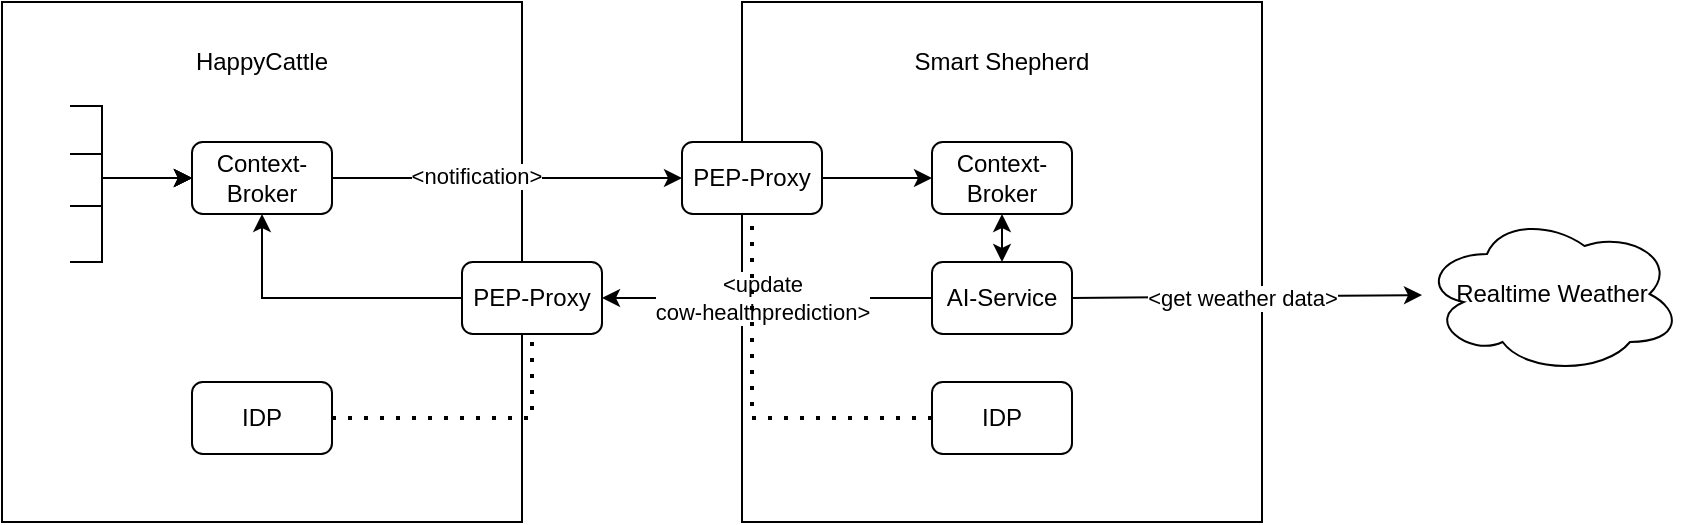 <mxfile version="18.0.7" type="device"><diagram id="uItRDxW1tPOYAceYkRtX" name="Page-1"><mxGraphModel dx="1662" dy="840" grid="1" gridSize="10" guides="1" tooltips="1" connect="1" arrows="1" fold="1" page="1" pageScale="1" pageWidth="850" pageHeight="1100" math="0" shadow="0"><root><mxCell id="0"/><mxCell id="1" parent="0"/><mxCell id="pHbmUKZRwUA8b7Qsi8Lr-2" value="&lt;div&gt;Smart Shepherd&lt;/div&gt;&lt;div&gt;&lt;br&gt;&lt;/div&gt;&lt;div&gt;&lt;br&gt;&lt;/div&gt;&lt;div&gt;&lt;br&gt;&lt;/div&gt;&lt;div&gt;&lt;br&gt;&lt;/div&gt;&lt;div&gt;&lt;br&gt;&lt;/div&gt;&lt;div&gt;&lt;br&gt;&lt;/div&gt;&lt;div&gt;&lt;br&gt;&lt;/div&gt;&lt;div&gt;&lt;br&gt;&lt;/div&gt;&lt;div&gt;&lt;br&gt;&lt;/div&gt;&lt;div&gt;&lt;br&gt;&lt;/div&gt;&lt;div&gt;&lt;br&gt;&lt;/div&gt;&lt;div&gt;&lt;br&gt;&lt;/div&gt;&lt;div&gt;&lt;br&gt;&lt;/div&gt;&lt;div&gt;&lt;br&gt;&lt;/div&gt;" style="whiteSpace=wrap;html=1;aspect=fixed;" vertex="1" parent="1"><mxGeometry x="380" y="90" width="260" height="260" as="geometry"/></mxCell><mxCell id="pHbmUKZRwUA8b7Qsi8Lr-3" value="&lt;div&gt;HappyCattle&lt;/div&gt;&lt;div&gt;&lt;br&gt;&lt;/div&gt;&lt;div&gt;&lt;br&gt;&lt;/div&gt;&lt;div&gt;&lt;br&gt;&lt;/div&gt;&lt;div&gt;&lt;br&gt;&lt;/div&gt;&lt;div&gt;&lt;br&gt;&lt;/div&gt;&lt;div&gt;&lt;br&gt;&lt;/div&gt;&lt;div&gt;&lt;br&gt;&lt;/div&gt;&lt;div&gt;&lt;br&gt;&lt;/div&gt;&lt;div&gt;&lt;br&gt;&lt;/div&gt;&lt;div&gt;&lt;br&gt;&lt;/div&gt;&lt;div&gt;&lt;br&gt;&lt;/div&gt;&lt;div&gt;&lt;br&gt;&lt;/div&gt;&lt;div&gt;&lt;br&gt;&lt;/div&gt;&lt;div&gt;&lt;br&gt;&lt;/div&gt;" style="whiteSpace=wrap;html=1;aspect=fixed;" vertex="1" parent="1"><mxGeometry x="10" y="90" width="260" height="260" as="geometry"/></mxCell><mxCell id="pHbmUKZRwUA8b7Qsi8Lr-4" value="" style="shape=image;html=1;verticalAlign=top;verticalLabelPosition=bottom;labelBackgroundColor=#ffffff;imageAspect=0;aspect=fixed;image=https://cdn3.iconfinder.com/data/icons/pidginsmilies/cow.png" vertex="1" parent="1"><mxGeometry x="20" y="130" width="24" height="24" as="geometry"/></mxCell><mxCell id="pHbmUKZRwUA8b7Qsi8Lr-6" value="" style="shape=image;html=1;verticalAlign=top;verticalLabelPosition=bottom;labelBackgroundColor=#ffffff;imageAspect=0;aspect=fixed;image=https://cdn3.iconfinder.com/data/icons/pidginsmilies/cow.png" vertex="1" parent="1"><mxGeometry x="20" y="154" width="24" height="24" as="geometry"/></mxCell><mxCell id="pHbmUKZRwUA8b7Qsi8Lr-7" value="" style="shape=image;html=1;verticalAlign=top;verticalLabelPosition=bottom;labelBackgroundColor=#ffffff;imageAspect=0;aspect=fixed;image=https://cdn3.iconfinder.com/data/icons/pidginsmilies/cow.png" vertex="1" parent="1"><mxGeometry x="20" y="208" width="24" height="24" as="geometry"/></mxCell><mxCell id="pHbmUKZRwUA8b7Qsi8Lr-8" value="" style="shape=image;html=1;verticalAlign=top;verticalLabelPosition=bottom;labelBackgroundColor=#ffffff;imageAspect=0;aspect=fixed;image=https://cdn3.iconfinder.com/data/icons/pidginsmilies/cow.png" vertex="1" parent="1"><mxGeometry x="20" y="180" width="24" height="24" as="geometry"/></mxCell><mxCell id="pHbmUKZRwUA8b7Qsi8Lr-9" value="Context-Broker" style="rounded=1;whiteSpace=wrap;html=1;" vertex="1" parent="1"><mxGeometry x="105" y="160" width="70" height="36" as="geometry"/></mxCell><mxCell id="pHbmUKZRwUA8b7Qsi8Lr-10" value="" style="endArrow=classic;html=1;rounded=0;exitX=1;exitY=0.5;exitDx=0;exitDy=0;entryX=0;entryY=0.5;entryDx=0;entryDy=0;" edge="1" parent="1" source="pHbmUKZRwUA8b7Qsi8Lr-4" target="pHbmUKZRwUA8b7Qsi8Lr-9"><mxGeometry width="50" height="50" relative="1" as="geometry"><mxPoint x="-170" y="200" as="sourcePoint"/><mxPoint x="-120" y="150" as="targetPoint"/><Array as="points"><mxPoint x="60" y="142"/><mxPoint x="60" y="178"/></Array></mxGeometry></mxCell><mxCell id="pHbmUKZRwUA8b7Qsi8Lr-11" value="" style="endArrow=classic;html=1;rounded=0;exitX=1;exitY=0.5;exitDx=0;exitDy=0;entryX=0;entryY=0.5;entryDx=0;entryDy=0;" edge="1" parent="1" source="pHbmUKZRwUA8b7Qsi8Lr-6" target="pHbmUKZRwUA8b7Qsi8Lr-9"><mxGeometry width="50" height="50" relative="1" as="geometry"><mxPoint x="-160" y="280" as="sourcePoint"/><mxPoint x="-110" y="230" as="targetPoint"/><Array as="points"><mxPoint x="60" y="166"/><mxPoint x="60" y="178"/></Array></mxGeometry></mxCell><mxCell id="pHbmUKZRwUA8b7Qsi8Lr-12" value="" style="endArrow=classic;html=1;rounded=0;exitX=1;exitY=0.5;exitDx=0;exitDy=0;entryX=0;entryY=0.5;entryDx=0;entryDy=0;" edge="1" parent="1" source="pHbmUKZRwUA8b7Qsi8Lr-8" target="pHbmUKZRwUA8b7Qsi8Lr-9"><mxGeometry width="50" height="50" relative="1" as="geometry"><mxPoint x="-190" y="280" as="sourcePoint"/><mxPoint x="-140" y="230" as="targetPoint"/><Array as="points"><mxPoint x="60" y="192"/><mxPoint x="60" y="178"/></Array></mxGeometry></mxCell><mxCell id="pHbmUKZRwUA8b7Qsi8Lr-13" value="" style="endArrow=classic;html=1;rounded=0;exitX=1;exitY=0.5;exitDx=0;exitDy=0;entryX=0;entryY=0.5;entryDx=0;entryDy=0;" edge="1" parent="1" source="pHbmUKZRwUA8b7Qsi8Lr-7" target="pHbmUKZRwUA8b7Qsi8Lr-9"><mxGeometry width="50" height="50" relative="1" as="geometry"><mxPoint x="-50" y="260" as="sourcePoint"/><mxPoint y="210" as="targetPoint"/><Array as="points"><mxPoint x="60" y="220"/><mxPoint x="60" y="178"/></Array></mxGeometry></mxCell><mxCell id="pHbmUKZRwUA8b7Qsi8Lr-14" value="Context-Broker" style="rounded=1;whiteSpace=wrap;html=1;" vertex="1" parent="1"><mxGeometry x="475" y="160" width="70" height="36" as="geometry"/></mxCell><mxCell id="pHbmUKZRwUA8b7Qsi8Lr-15" value="Realtime Weather" style="ellipse;shape=cloud;whiteSpace=wrap;html=1;" vertex="1" parent="1"><mxGeometry x="720" y="196" width="130" height="80" as="geometry"/></mxCell><mxCell id="pHbmUKZRwUA8b7Qsi8Lr-16" value="IDP" style="rounded=1;whiteSpace=wrap;html=1;" vertex="1" parent="1"><mxGeometry x="475" y="280" width="70" height="36" as="geometry"/></mxCell><mxCell id="pHbmUKZRwUA8b7Qsi8Lr-17" value="IDP" style="rounded=1;whiteSpace=wrap;html=1;" vertex="1" parent="1"><mxGeometry x="105" y="280" width="70" height="36" as="geometry"/></mxCell><mxCell id="pHbmUKZRwUA8b7Qsi8Lr-18" style="edgeStyle=orthogonalEdgeStyle;rounded=0;orthogonalLoop=1;jettySize=auto;html=1;exitX=0.5;exitY=1;exitDx=0;exitDy=0;" edge="1" parent="1" source="pHbmUKZRwUA8b7Qsi8Lr-17" target="pHbmUKZRwUA8b7Qsi8Lr-17"><mxGeometry relative="1" as="geometry"/></mxCell><mxCell id="pHbmUKZRwUA8b7Qsi8Lr-20" value="PEP-Proxy" style="rounded=1;whiteSpace=wrap;html=1;" vertex="1" parent="1"><mxGeometry x="350" y="160" width="70" height="36" as="geometry"/></mxCell><mxCell id="pHbmUKZRwUA8b7Qsi8Lr-21" value="PEP-Proxy" style="rounded=1;whiteSpace=wrap;html=1;" vertex="1" parent="1"><mxGeometry x="240" y="220" width="70" height="36" as="geometry"/></mxCell><mxCell id="pHbmUKZRwUA8b7Qsi8Lr-22" value="" style="endArrow=classic;html=1;rounded=0;exitX=1;exitY=0.5;exitDx=0;exitDy=0;entryX=0;entryY=0.5;entryDx=0;entryDy=0;" edge="1" parent="1" source="pHbmUKZRwUA8b7Qsi8Lr-9" target="pHbmUKZRwUA8b7Qsi8Lr-20"><mxGeometry width="50" height="50" relative="1" as="geometry"><mxPoint x="360" y="60" as="sourcePoint"/><mxPoint x="410" y="10" as="targetPoint"/></mxGeometry></mxCell><mxCell id="pHbmUKZRwUA8b7Qsi8Lr-24" value="&amp;lt;notification&amp;gt;" style="edgeLabel;html=1;align=center;verticalAlign=middle;resizable=0;points=[];" vertex="1" connectable="0" parent="pHbmUKZRwUA8b7Qsi8Lr-22"><mxGeometry x="-0.177" y="1" relative="1" as="geometry"><mxPoint as="offset"/></mxGeometry></mxCell><mxCell id="pHbmUKZRwUA8b7Qsi8Lr-23" value="" style="endArrow=classic;html=1;rounded=0;exitX=1;exitY=0.5;exitDx=0;exitDy=0;entryX=0;entryY=0.5;entryDx=0;entryDy=0;" edge="1" parent="1" source="pHbmUKZRwUA8b7Qsi8Lr-20" target="pHbmUKZRwUA8b7Qsi8Lr-14"><mxGeometry width="50" height="50" relative="1" as="geometry"><mxPoint x="185" y="188" as="sourcePoint"/><mxPoint x="360" y="188" as="targetPoint"/></mxGeometry></mxCell><mxCell id="pHbmUKZRwUA8b7Qsi8Lr-28" value="AI-Service" style="rounded=1;whiteSpace=wrap;html=1;" vertex="1" parent="1"><mxGeometry x="475" y="220" width="70" height="36" as="geometry"/></mxCell><mxCell id="pHbmUKZRwUA8b7Qsi8Lr-29" value="" style="endArrow=classic;startArrow=classic;html=1;rounded=0;entryX=0.5;entryY=1;entryDx=0;entryDy=0;exitX=0.5;exitY=0;exitDx=0;exitDy=0;" edge="1" parent="1" source="pHbmUKZRwUA8b7Qsi8Lr-28" target="pHbmUKZRwUA8b7Qsi8Lr-14"><mxGeometry width="50" height="50" relative="1" as="geometry"><mxPoint x="410" y="470" as="sourcePoint"/><mxPoint x="460" y="420" as="targetPoint"/></mxGeometry></mxCell><mxCell id="pHbmUKZRwUA8b7Qsi8Lr-30" value="" style="endArrow=classic;html=1;rounded=0;exitX=0;exitY=0.5;exitDx=0;exitDy=0;entryX=1;entryY=0.5;entryDx=0;entryDy=0;" edge="1" parent="1" source="pHbmUKZRwUA8b7Qsi8Lr-28" target="pHbmUKZRwUA8b7Qsi8Lr-21"><mxGeometry width="50" height="50" relative="1" as="geometry"><mxPoint x="140" y="470" as="sourcePoint"/><mxPoint x="190" y="420" as="targetPoint"/></mxGeometry></mxCell><mxCell id="pHbmUKZRwUA8b7Qsi8Lr-32" value="&lt;div&gt;&amp;lt;update &lt;br&gt;&lt;/div&gt;&lt;div&gt;cow-healthprediction&amp;gt;&lt;/div&gt;" style="edgeLabel;html=1;align=center;verticalAlign=middle;resizable=0;points=[];" vertex="1" connectable="0" parent="pHbmUKZRwUA8b7Qsi8Lr-30"><mxGeometry x="0.248" y="-1" relative="1" as="geometry"><mxPoint x="18" y="1" as="offset"/></mxGeometry></mxCell><mxCell id="pHbmUKZRwUA8b7Qsi8Lr-31" value="" style="endArrow=classic;html=1;rounded=0;exitX=0;exitY=0.5;exitDx=0;exitDy=0;entryX=0.5;entryY=1;entryDx=0;entryDy=0;" edge="1" parent="1" source="pHbmUKZRwUA8b7Qsi8Lr-21" target="pHbmUKZRwUA8b7Qsi8Lr-9"><mxGeometry width="50" height="50" relative="1" as="geometry"><mxPoint x="485" y="248" as="sourcePoint"/><mxPoint x="320" y="248" as="targetPoint"/><Array as="points"><mxPoint x="140" y="238"/></Array></mxGeometry></mxCell><mxCell id="pHbmUKZRwUA8b7Qsi8Lr-34" value="" style="endArrow=none;dashed=1;html=1;dashPattern=1 3;strokeWidth=2;rounded=0;entryX=0.5;entryY=1;entryDx=0;entryDy=0;exitX=0;exitY=0.5;exitDx=0;exitDy=0;" edge="1" parent="1" source="pHbmUKZRwUA8b7Qsi8Lr-16" target="pHbmUKZRwUA8b7Qsi8Lr-20"><mxGeometry width="50" height="50" relative="1" as="geometry"><mxPoint x="340" y="450" as="sourcePoint"/><mxPoint x="390" y="400" as="targetPoint"/><Array as="points"><mxPoint x="385" y="298"/></Array></mxGeometry></mxCell><mxCell id="pHbmUKZRwUA8b7Qsi8Lr-33" value="" style="endArrow=none;dashed=1;html=1;dashPattern=1 3;strokeWidth=2;rounded=0;entryX=0.5;entryY=1;entryDx=0;entryDy=0;exitX=1;exitY=0.5;exitDx=0;exitDy=0;" edge="1" parent="1" source="pHbmUKZRwUA8b7Qsi8Lr-17" target="pHbmUKZRwUA8b7Qsi8Lr-21"><mxGeometry width="50" height="50" relative="1" as="geometry"><mxPoint x="170" y="430" as="sourcePoint"/><mxPoint x="220" y="380" as="targetPoint"/><Array as="points"><mxPoint x="275" y="298"/></Array></mxGeometry></mxCell><mxCell id="pHbmUKZRwUA8b7Qsi8Lr-35" value="" style="endArrow=classic;html=1;rounded=0;exitX=1;exitY=0.5;exitDx=0;exitDy=0;" edge="1" parent="1" source="pHbmUKZRwUA8b7Qsi8Lr-28" target="pHbmUKZRwUA8b7Qsi8Lr-15"><mxGeometry width="50" height="50" relative="1" as="geometry"><mxPoint x="710" y="160" as="sourcePoint"/><mxPoint x="730" y="140" as="targetPoint"/></mxGeometry></mxCell><mxCell id="pHbmUKZRwUA8b7Qsi8Lr-36" value="&amp;lt;get weather data&amp;gt;" style="edgeLabel;html=1;align=center;verticalAlign=middle;resizable=0;points=[];" vertex="1" connectable="0" parent="pHbmUKZRwUA8b7Qsi8Lr-35"><mxGeometry x="-0.349" y="-1" relative="1" as="geometry"><mxPoint x="28" y="-1" as="offset"/></mxGeometry></mxCell></root></mxGraphModel></diagram></mxfile>